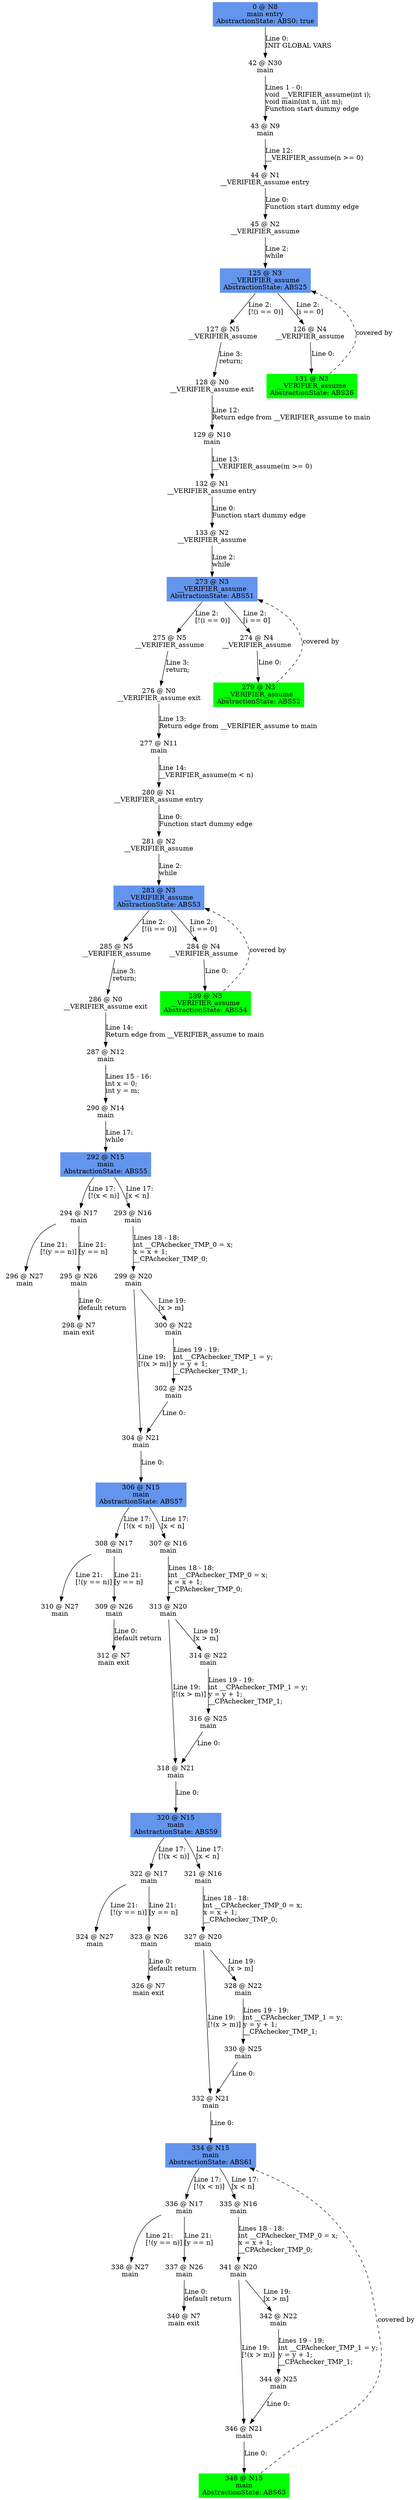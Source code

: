digraph ARG {
node [style="filled" shape="box" color="white"]
0 [fillcolor="cornflowerblue" label="0 @ N8\nmain entry\nAbstractionState: ABS0: true\n" id="0"]
42 [label="42 @ N30\nmain\n" id="42"]
43 [label="43 @ N9\nmain\n" id="43"]
44 [label="44 @ N1\n__VERIFIER_assume entry\n" id="44"]
45 [label="45 @ N2\n__VERIFIER_assume\n" id="45"]
125 [fillcolor="cornflowerblue" label="125 @ N3\n__VERIFIER_assume\nAbstractionState: ABS25\n" id="125"]
127 [label="127 @ N5\n__VERIFIER_assume\n" id="127"]
128 [label="128 @ N0\n__VERIFIER_assume exit\n" id="128"]
129 [label="129 @ N10\nmain\n" id="129"]
132 [label="132 @ N1\n__VERIFIER_assume entry\n" id="132"]
133 [label="133 @ N2\n__VERIFIER_assume\n" id="133"]
273 [fillcolor="cornflowerblue" label="273 @ N3\n__VERIFIER_assume\nAbstractionState: ABS51\n" id="273"]
275 [label="275 @ N5\n__VERIFIER_assume\n" id="275"]
276 [label="276 @ N0\n__VERIFIER_assume exit\n" id="276"]
277 [label="277 @ N11\nmain\n" id="277"]
280 [label="280 @ N1\n__VERIFIER_assume entry\n" id="280"]
281 [label="281 @ N2\n__VERIFIER_assume\n" id="281"]
283 [fillcolor="cornflowerblue" label="283 @ N3\n__VERIFIER_assume\nAbstractionState: ABS53\n" id="283"]
285 [label="285 @ N5\n__VERIFIER_assume\n" id="285"]
286 [label="286 @ N0\n__VERIFIER_assume exit\n" id="286"]
287 [label="287 @ N12\nmain\n" id="287"]
290 [label="290 @ N14\nmain\n" id="290"]
292 [fillcolor="cornflowerblue" label="292 @ N15\nmain\nAbstractionState: ABS55\n" id="292"]
294 [label="294 @ N17\nmain\n" id="294"]
296 [label="296 @ N27\nmain\n" id="296"]
295 [label="295 @ N26\nmain\n" id="295"]
298 [label="298 @ N7\nmain exit\n" id="298"]
293 [label="293 @ N16\nmain\n" id="293"]
299 [label="299 @ N20\nmain\n" id="299"]
304 [label="304 @ N21\nmain\n" id="304"]
306 [fillcolor="cornflowerblue" label="306 @ N15\nmain\nAbstractionState: ABS57\n" id="306"]
308 [label="308 @ N17\nmain\n" id="308"]
310 [label="310 @ N27\nmain\n" id="310"]
309 [label="309 @ N26\nmain\n" id="309"]
312 [label="312 @ N7\nmain exit\n" id="312"]
307 [label="307 @ N16\nmain\n" id="307"]
313 [label="313 @ N20\nmain\n" id="313"]
318 [label="318 @ N21\nmain\n" id="318"]
320 [fillcolor="cornflowerblue" label="320 @ N15\nmain\nAbstractionState: ABS59\n" id="320"]
322 [label="322 @ N17\nmain\n" id="322"]
324 [label="324 @ N27\nmain\n" id="324"]
323 [label="323 @ N26\nmain\n" id="323"]
326 [label="326 @ N7\nmain exit\n" id="326"]
321 [label="321 @ N16\nmain\n" id="321"]
327 [label="327 @ N20\nmain\n" id="327"]
332 [label="332 @ N21\nmain\n" id="332"]
334 [fillcolor="cornflowerblue" label="334 @ N15\nmain\nAbstractionState: ABS61\n" id="334"]
336 [label="336 @ N17\nmain\n" id="336"]
338 [label="338 @ N27\nmain\n" id="338"]
337 [label="337 @ N26\nmain\n" id="337"]
340 [label="340 @ N7\nmain exit\n" id="340"]
335 [label="335 @ N16\nmain\n" id="335"]
341 [label="341 @ N20\nmain\n" id="341"]
346 [label="346 @ N21\nmain\n" id="346"]
348 [fillcolor="green" label="348 @ N15\nmain\nAbstractionState: ABS63\n" id="348"]
342 [label="342 @ N22\nmain\n" id="342"]
344 [label="344 @ N25\nmain\n" id="344"]
328 [label="328 @ N22\nmain\n" id="328"]
330 [label="330 @ N25\nmain\n" id="330"]
314 [label="314 @ N22\nmain\n" id="314"]
316 [label="316 @ N25\nmain\n" id="316"]
300 [label="300 @ N22\nmain\n" id="300"]
302 [label="302 @ N25\nmain\n" id="302"]
284 [label="284 @ N4\n__VERIFIER_assume\n" id="284"]
289 [fillcolor="green" label="289 @ N3\n__VERIFIER_assume\nAbstractionState: ABS54\n" id="289"]
274 [label="274 @ N4\n__VERIFIER_assume\n" id="274"]
279 [fillcolor="green" label="279 @ N3\n__VERIFIER_assume\nAbstractionState: ABS52\n" id="279"]
126 [label="126 @ N4\n__VERIFIER_assume\n" id="126"]
131 [fillcolor="green" label="131 @ N3\n__VERIFIER_assume\nAbstractionState: ABS26\n" id="131"]
0 -> 42 [label="Line 0: \lINIT GLOBAL VARS\l" id="0 -> 42"]
42 -> 43 [label="Lines 1 - 0: \lvoid __VERIFIER_assume(int i);\lvoid main(int n, int m);\lFunction start dummy edge\l" id="42 -> 43"]
43 -> 44 [label="Line 12: \l__VERIFIER_assume(n >= 0)\l" id="43 -> 44"]
44 -> 45 [label="Line 0: \lFunction start dummy edge\l" id="44 -> 45"]
45 -> 125 [label="Line 2: \lwhile\l" id="45 -> 125"]
131 -> 125 [style="dashed" weight="0" label="covered by"]
125 -> 126 [label="Line 2: \l[i == 0]\l" id="125 -> 126"]
125 -> 127 [label="Line 2: \l[!(i == 0)]\l" id="125 -> 127"]
127 -> 128 [label="Line 3: \lreturn;\l" id="127 -> 128"]
128 -> 129 [label="Line 12: \lReturn edge from __VERIFIER_assume to main\l" id="128 -> 129"]
129 -> 132 [label="Line 13: \l__VERIFIER_assume(m >= 0)\l" id="129 -> 132"]
132 -> 133 [label="Line 0: \lFunction start dummy edge\l" id="132 -> 133"]
133 -> 273 [label="Line 2: \lwhile\l" id="133 -> 273"]
279 -> 273 [style="dashed" weight="0" label="covered by"]
273 -> 274 [label="Line 2: \l[i == 0]\l" id="273 -> 274"]
273 -> 275 [label="Line 2: \l[!(i == 0)]\l" id="273 -> 275"]
275 -> 276 [label="Line 3: \lreturn;\l" id="275 -> 276"]
276 -> 277 [label="Line 13: \lReturn edge from __VERIFIER_assume to main\l" id="276 -> 277"]
277 -> 280 [label="Line 14: \l__VERIFIER_assume(m < n)\l" id="277 -> 280"]
280 -> 281 [label="Line 0: \lFunction start dummy edge\l" id="280 -> 281"]
281 -> 283 [label="Line 2: \lwhile\l" id="281 -> 283"]
289 -> 283 [style="dashed" weight="0" label="covered by"]
283 -> 284 [label="Line 2: \l[i == 0]\l" id="283 -> 284"]
283 -> 285 [label="Line 2: \l[!(i == 0)]\l" id="283 -> 285"]
285 -> 286 [label="Line 3: \lreturn;\l" id="285 -> 286"]
286 -> 287 [label="Line 14: \lReturn edge from __VERIFIER_assume to main\l" id="286 -> 287"]
287 -> 290 [label="Lines 15 - 16: \lint x = 0;\lint y = m;\l" id="287 -> 290"]
290 -> 292 [label="Line 17: \lwhile\l" id="290 -> 292"]
292 -> 293 [label="Line 17: \l[x < n]\l" id="292 -> 293"]
292 -> 294 [label="Line 17: \l[!(x < n)]\l" id="292 -> 294"]
294 -> 295 [label="Line 21: \l[y == n]\l" id="294 -> 295"]
294 -> 296 [label="Line 21: \l[!(y == n)]\l" id="294 -> 296"]
295 -> 298 [label="Line 0: \ldefault return\l" id="295 -> 298"]
293 -> 299 [label="Lines 18 - 18: \lint __CPAchecker_TMP_0 = x;\lx = x + 1;\l__CPAchecker_TMP_0;\l" id="293 -> 299"]
299 -> 300 [label="Line 19: \l[x > m]\l" id="299 -> 300"]
299 -> 304 [label="Line 19: \l[!(x > m)]\l" id="299 -> 304"]
304 -> 306 [label="Line 0: \l\l" id="304 -> 306"]
306 -> 307 [label="Line 17: \l[x < n]\l" id="306 -> 307"]
306 -> 308 [label="Line 17: \l[!(x < n)]\l" id="306 -> 308"]
308 -> 309 [label="Line 21: \l[y == n]\l" id="308 -> 309"]
308 -> 310 [label="Line 21: \l[!(y == n)]\l" id="308 -> 310"]
309 -> 312 [label="Line 0: \ldefault return\l" id="309 -> 312"]
307 -> 313 [label="Lines 18 - 18: \lint __CPAchecker_TMP_0 = x;\lx = x + 1;\l__CPAchecker_TMP_0;\l" id="307 -> 313"]
313 -> 314 [label="Line 19: \l[x > m]\l" id="313 -> 314"]
313 -> 318 [label="Line 19: \l[!(x > m)]\l" id="313 -> 318"]
318 -> 320 [label="Line 0: \l\l" id="318 -> 320"]
320 -> 321 [label="Line 17: \l[x < n]\l" id="320 -> 321"]
320 -> 322 [label="Line 17: \l[!(x < n)]\l" id="320 -> 322"]
322 -> 323 [label="Line 21: \l[y == n]\l" id="322 -> 323"]
322 -> 324 [label="Line 21: \l[!(y == n)]\l" id="322 -> 324"]
323 -> 326 [label="Line 0: \ldefault return\l" id="323 -> 326"]
321 -> 327 [label="Lines 18 - 18: \lint __CPAchecker_TMP_0 = x;\lx = x + 1;\l__CPAchecker_TMP_0;\l" id="321 -> 327"]
327 -> 328 [label="Line 19: \l[x > m]\l" id="327 -> 328"]
327 -> 332 [label="Line 19: \l[!(x > m)]\l" id="327 -> 332"]
332 -> 334 [label="Line 0: \l\l" id="332 -> 334"]
348 -> 334 [style="dashed" weight="0" label="covered by"]
334 -> 335 [label="Line 17: \l[x < n]\l" id="334 -> 335"]
334 -> 336 [label="Line 17: \l[!(x < n)]\l" id="334 -> 336"]
336 -> 337 [label="Line 21: \l[y == n]\l" id="336 -> 337"]
336 -> 338 [label="Line 21: \l[!(y == n)]\l" id="336 -> 338"]
337 -> 340 [label="Line 0: \ldefault return\l" id="337 -> 340"]
335 -> 341 [label="Lines 18 - 18: \lint __CPAchecker_TMP_0 = x;\lx = x + 1;\l__CPAchecker_TMP_0;\l" id="335 -> 341"]
341 -> 342 [label="Line 19: \l[x > m]\l" id="341 -> 342"]
341 -> 346 [label="Line 19: \l[!(x > m)]\l" id="341 -> 346"]
346 -> 348 [label="Line 0: \l\l" id="346 -> 348"]
342 -> 344 [label="Lines 19 - 19: \lint __CPAchecker_TMP_1 = y;\ly = y + 1;\l__CPAchecker_TMP_1;\l" id="342 -> 344"]
344 -> 346 [label="Line 0: \l\l" id="344 -> 346"]
328 -> 330 [label="Lines 19 - 19: \lint __CPAchecker_TMP_1 = y;\ly = y + 1;\l__CPAchecker_TMP_1;\l" id="328 -> 330"]
330 -> 332 [label="Line 0: \l\l" id="330 -> 332"]
314 -> 316 [label="Lines 19 - 19: \lint __CPAchecker_TMP_1 = y;\ly = y + 1;\l__CPAchecker_TMP_1;\l" id="314 -> 316"]
316 -> 318 [label="Line 0: \l\l" id="316 -> 318"]
300 -> 302 [label="Lines 19 - 19: \lint __CPAchecker_TMP_1 = y;\ly = y + 1;\l__CPAchecker_TMP_1;\l" id="300 -> 302"]
302 -> 304 [label="Line 0: \l\l" id="302 -> 304"]
284 -> 289 [label="Line 0: \l\l" id="284 -> 289"]
274 -> 279 [label="Line 0: \l\l" id="274 -> 279"]
126 -> 131 [label="Line 0: \l\l" id="126 -> 131"]
}
